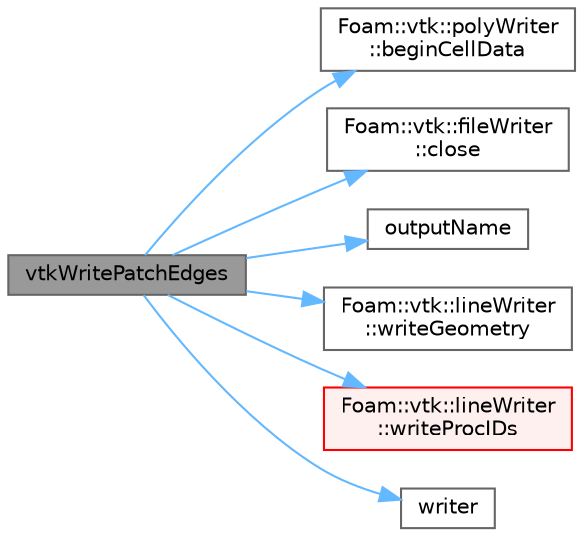 digraph "vtkWritePatchEdges"
{
 // LATEX_PDF_SIZE
  bgcolor="transparent";
  edge [fontname=Helvetica,fontsize=10,labelfontname=Helvetica,labelfontsize=10];
  node [fontname=Helvetica,fontsize=10,shape=box,height=0.2,width=0.4];
  rankdir="LR";
  Node1 [id="Node000001",label="vtkWritePatchEdges",height=0.2,width=0.4,color="gray40", fillcolor="grey60", style="filled", fontcolor="black",tooltip=" "];
  Node1 -> Node2 [id="edge1_Node000001_Node000002",color="steelblue1",style="solid",tooltip=" "];
  Node2 [id="Node000002",label="Foam::vtk::polyWriter\l::beginCellData",height=0.2,width=0.4,color="grey40", fillcolor="white", style="filled",URL="$classFoam_1_1vtk_1_1polyWriter.html#a8cb3a28b9fc4ea3465dc9b7507f2efdf",tooltip=" "];
  Node1 -> Node3 [id="edge2_Node000001_Node000003",color="steelblue1",style="solid",tooltip=" "];
  Node3 [id="Node000003",label="Foam::vtk::fileWriter\l::close",height=0.2,width=0.4,color="grey40", fillcolor="white", style="filled",URL="$classFoam_1_1vtk_1_1fileWriter.html#a5ae591df94fc66ccb85cbb6565368bca",tooltip=" "];
  Node1 -> Node4 [id="edge3_Node000001_Node000004",color="steelblue1",style="solid",tooltip=" "];
  Node4 [id="Node000004",label="outputName",height=0.2,width=0.4,color="grey40", fillcolor="white", style="filled",URL="$faMeshWriteEdgesOBJ_8H.html#abc0ada01686454d29e4448a76b8c96ed",tooltip=" "];
  Node1 -> Node5 [id="edge4_Node000001_Node000005",color="steelblue1",style="solid",tooltip=" "];
  Node5 [id="Node000005",label="Foam::vtk::lineWriter\l::writeGeometry",height=0.2,width=0.4,color="grey40", fillcolor="white", style="filled",URL="$classFoam_1_1vtk_1_1lineWriter.html#ad0a1a19d72074b3221ae35c9c0df2baa",tooltip=" "];
  Node1 -> Node6 [id="edge5_Node000001_Node000006",color="steelblue1",style="solid",tooltip=" "];
  Node6 [id="Node000006",label="Foam::vtk::lineWriter\l::writeProcIDs",height=0.2,width=0.4,color="red", fillcolor="#FFF0F0", style="filled",URL="$classFoam_1_1vtk_1_1lineWriter.html#a72add0ecce6a0aa7842291cea1105b45",tooltip=" "];
  Node1 -> Node26 [id="edge6_Node000001_Node000026",color="steelblue1",style="solid",tooltip=" "];
  Node26 [id="Node000026",label="writer",height=0.2,width=0.4,color="grey40", fillcolor="white", style="filled",URL="$checkFaMesh_2faMeshWriteVTK_8H.html#a710e01d6eee60adac6cde283f277fcce",tooltip=" "];
}
